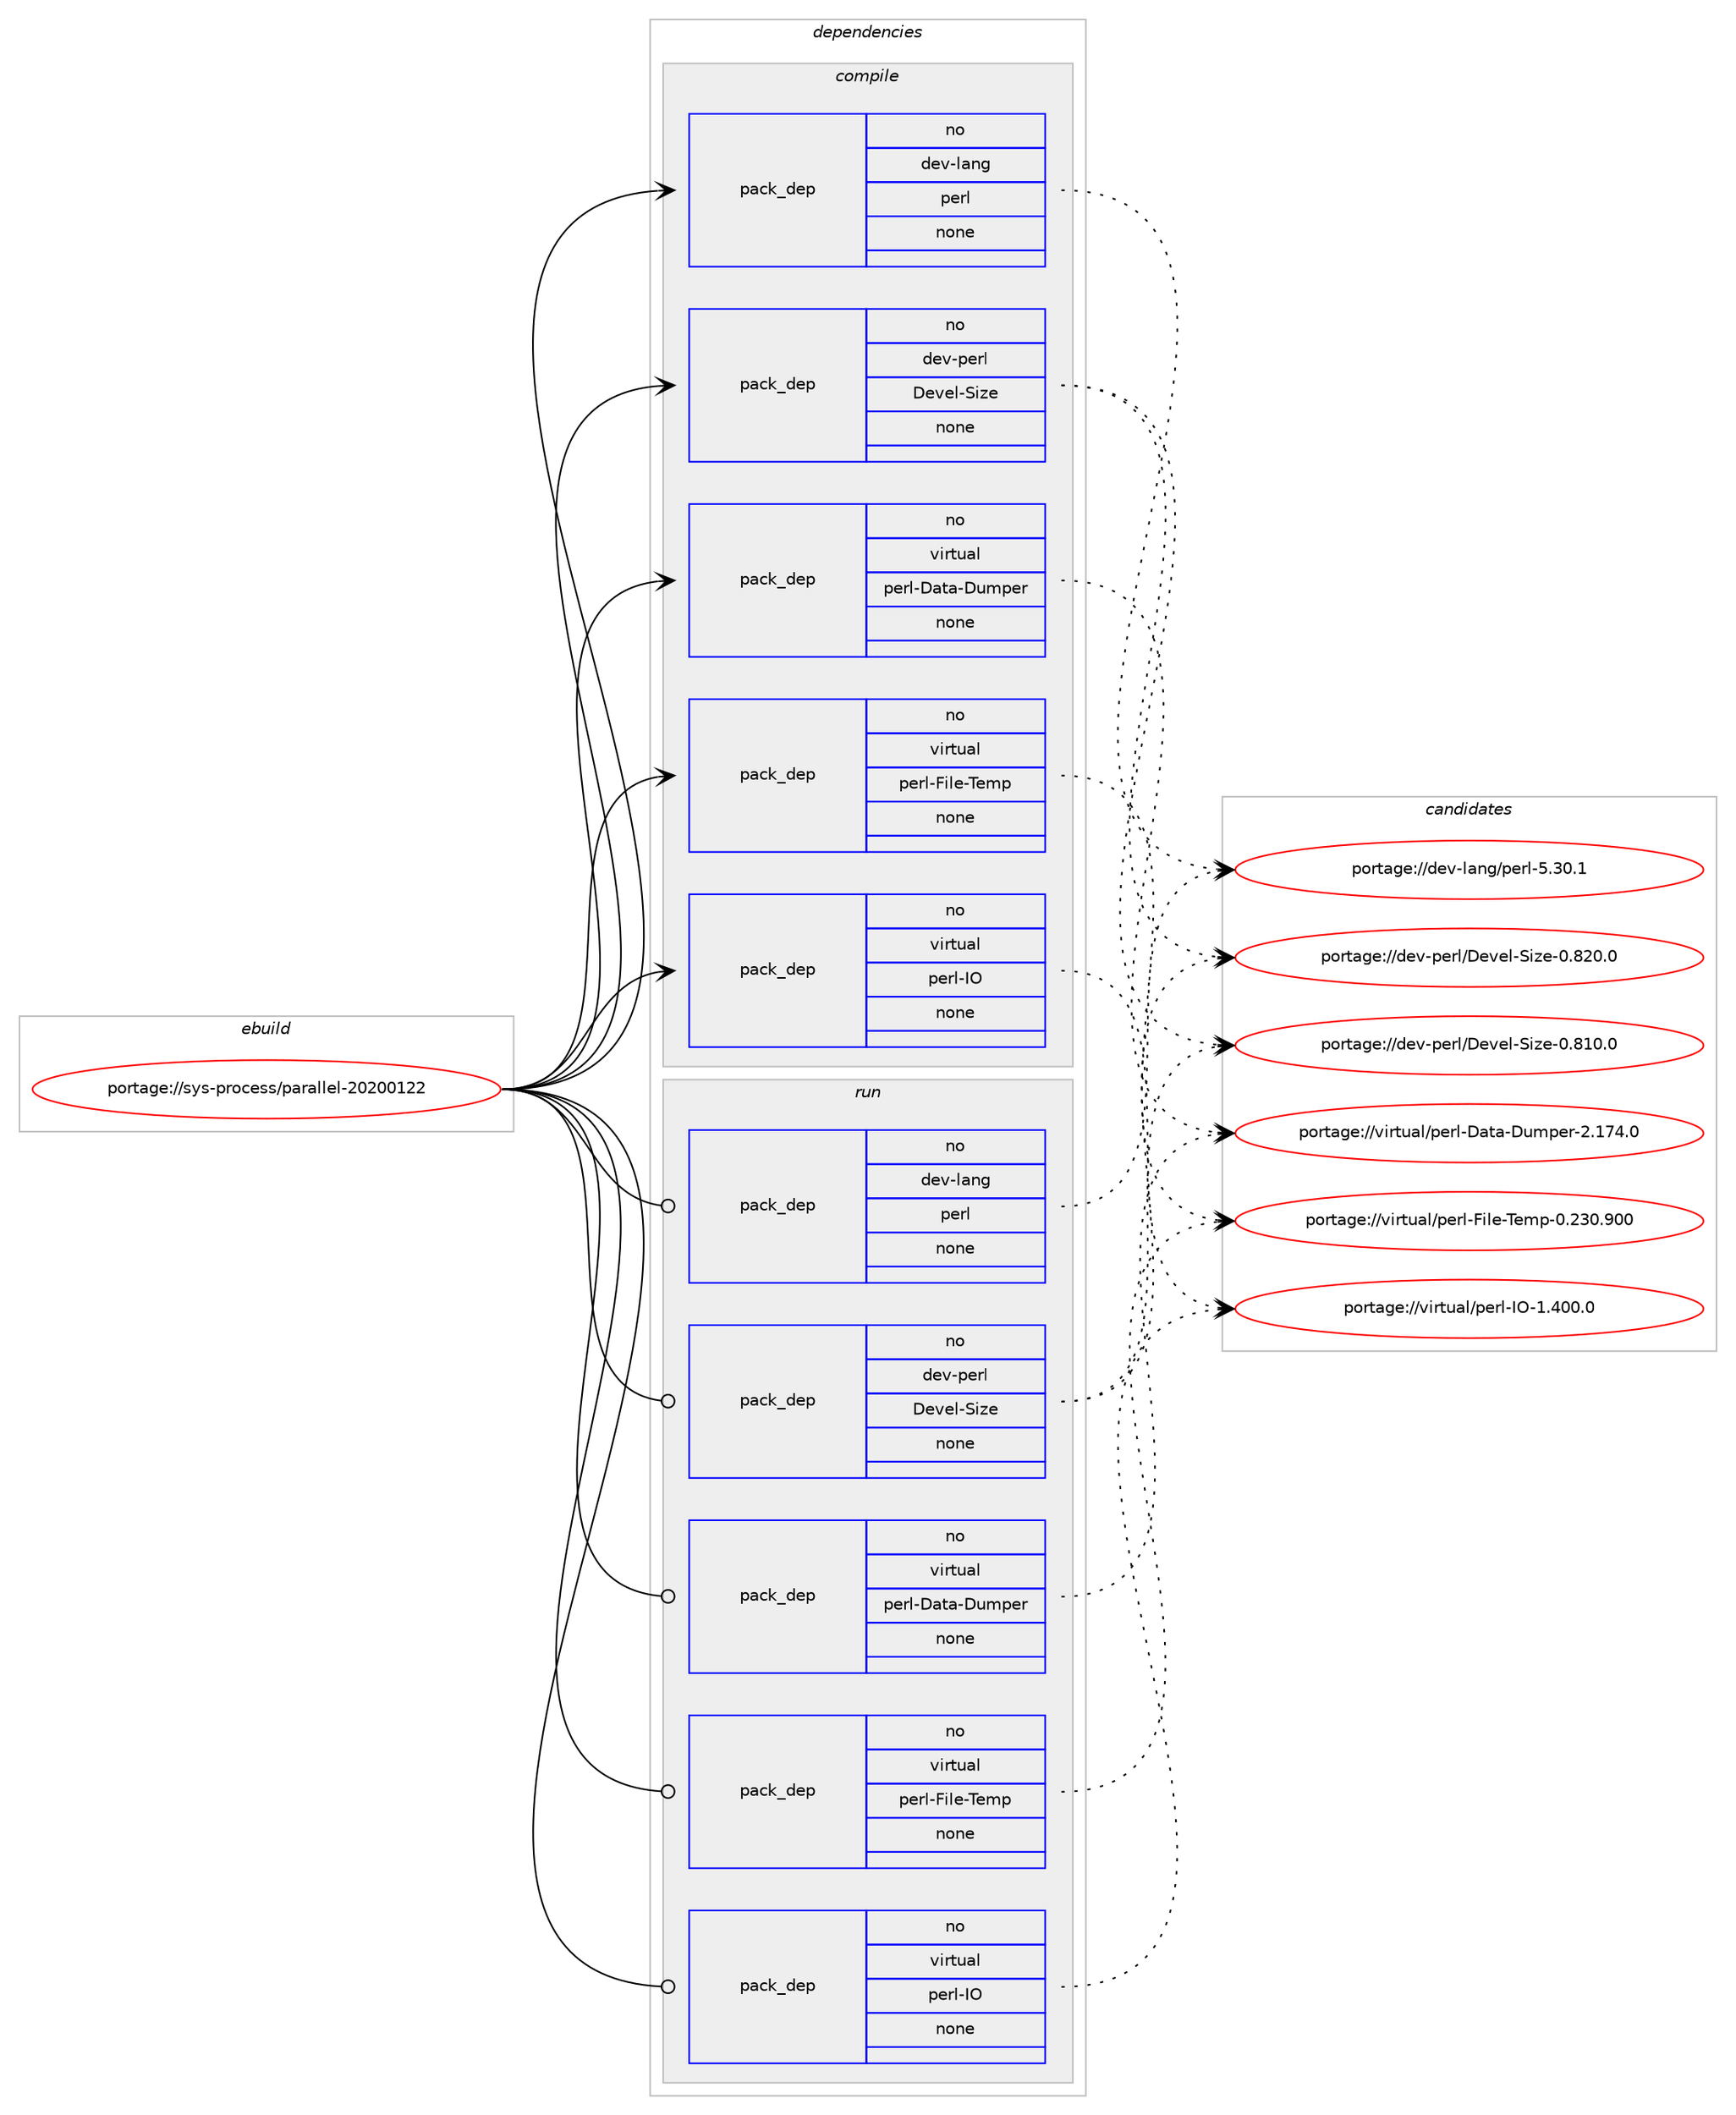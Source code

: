 digraph prolog {

# *************
# Graph options
# *************

newrank=true;
concentrate=true;
compound=true;
graph [rankdir=LR,fontname=Helvetica,fontsize=10,ranksep=1.5];#, ranksep=2.5, nodesep=0.2];
edge  [arrowhead=vee];
node  [fontname=Helvetica,fontsize=10];

# **********
# The ebuild
# **********

subgraph cluster_leftcol {
color=gray;
rank=same;
label=<<i>ebuild</i>>;
id [label="portage://sys-process/parallel-20200122", color=red, width=4, href="../sys-process/parallel-20200122.svg"];
}

# ****************
# The dependencies
# ****************

subgraph cluster_midcol {
color=gray;
label=<<i>dependencies</i>>;
subgraph cluster_compile {
fillcolor="#eeeeee";
style=filled;
label=<<i>compile</i>>;
subgraph pack17814 {
dependency21541 [label=<<TABLE BORDER="0" CELLBORDER="1" CELLSPACING="0" CELLPADDING="4" WIDTH="220"><TR><TD ROWSPAN="6" CELLPADDING="30">pack_dep</TD></TR><TR><TD WIDTH="110">no</TD></TR><TR><TD>dev-lang</TD></TR><TR><TD>perl</TD></TR><TR><TD>none</TD></TR><TR><TD></TD></TR></TABLE>>, shape=none, color=blue];
}
id:e -> dependency21541:w [weight=20,style="solid",arrowhead="vee"];
subgraph pack17815 {
dependency21542 [label=<<TABLE BORDER="0" CELLBORDER="1" CELLSPACING="0" CELLPADDING="4" WIDTH="220"><TR><TD ROWSPAN="6" CELLPADDING="30">pack_dep</TD></TR><TR><TD WIDTH="110">no</TD></TR><TR><TD>dev-perl</TD></TR><TR><TD>Devel-Size</TD></TR><TR><TD>none</TD></TR><TR><TD></TD></TR></TABLE>>, shape=none, color=blue];
}
id:e -> dependency21542:w [weight=20,style="solid",arrowhead="vee"];
subgraph pack17816 {
dependency21543 [label=<<TABLE BORDER="0" CELLBORDER="1" CELLSPACING="0" CELLPADDING="4" WIDTH="220"><TR><TD ROWSPAN="6" CELLPADDING="30">pack_dep</TD></TR><TR><TD WIDTH="110">no</TD></TR><TR><TD>virtual</TD></TR><TR><TD>perl-Data-Dumper</TD></TR><TR><TD>none</TD></TR><TR><TD></TD></TR></TABLE>>, shape=none, color=blue];
}
id:e -> dependency21543:w [weight=20,style="solid",arrowhead="vee"];
subgraph pack17817 {
dependency21544 [label=<<TABLE BORDER="0" CELLBORDER="1" CELLSPACING="0" CELLPADDING="4" WIDTH="220"><TR><TD ROWSPAN="6" CELLPADDING="30">pack_dep</TD></TR><TR><TD WIDTH="110">no</TD></TR><TR><TD>virtual</TD></TR><TR><TD>perl-File-Temp</TD></TR><TR><TD>none</TD></TR><TR><TD></TD></TR></TABLE>>, shape=none, color=blue];
}
id:e -> dependency21544:w [weight=20,style="solid",arrowhead="vee"];
subgraph pack17818 {
dependency21545 [label=<<TABLE BORDER="0" CELLBORDER="1" CELLSPACING="0" CELLPADDING="4" WIDTH="220"><TR><TD ROWSPAN="6" CELLPADDING="30">pack_dep</TD></TR><TR><TD WIDTH="110">no</TD></TR><TR><TD>virtual</TD></TR><TR><TD>perl-IO</TD></TR><TR><TD>none</TD></TR><TR><TD></TD></TR></TABLE>>, shape=none, color=blue];
}
id:e -> dependency21545:w [weight=20,style="solid",arrowhead="vee"];
}
subgraph cluster_compileandrun {
fillcolor="#eeeeee";
style=filled;
label=<<i>compile and run</i>>;
}
subgraph cluster_run {
fillcolor="#eeeeee";
style=filled;
label=<<i>run</i>>;
subgraph pack17819 {
dependency21546 [label=<<TABLE BORDER="0" CELLBORDER="1" CELLSPACING="0" CELLPADDING="4" WIDTH="220"><TR><TD ROWSPAN="6" CELLPADDING="30">pack_dep</TD></TR><TR><TD WIDTH="110">no</TD></TR><TR><TD>dev-lang</TD></TR><TR><TD>perl</TD></TR><TR><TD>none</TD></TR><TR><TD></TD></TR></TABLE>>, shape=none, color=blue];
}
id:e -> dependency21546:w [weight=20,style="solid",arrowhead="odot"];
subgraph pack17820 {
dependency21547 [label=<<TABLE BORDER="0" CELLBORDER="1" CELLSPACING="0" CELLPADDING="4" WIDTH="220"><TR><TD ROWSPAN="6" CELLPADDING="30">pack_dep</TD></TR><TR><TD WIDTH="110">no</TD></TR><TR><TD>dev-perl</TD></TR><TR><TD>Devel-Size</TD></TR><TR><TD>none</TD></TR><TR><TD></TD></TR></TABLE>>, shape=none, color=blue];
}
id:e -> dependency21547:w [weight=20,style="solid",arrowhead="odot"];
subgraph pack17821 {
dependency21548 [label=<<TABLE BORDER="0" CELLBORDER="1" CELLSPACING="0" CELLPADDING="4" WIDTH="220"><TR><TD ROWSPAN="6" CELLPADDING="30">pack_dep</TD></TR><TR><TD WIDTH="110">no</TD></TR><TR><TD>virtual</TD></TR><TR><TD>perl-Data-Dumper</TD></TR><TR><TD>none</TD></TR><TR><TD></TD></TR></TABLE>>, shape=none, color=blue];
}
id:e -> dependency21548:w [weight=20,style="solid",arrowhead="odot"];
subgraph pack17822 {
dependency21549 [label=<<TABLE BORDER="0" CELLBORDER="1" CELLSPACING="0" CELLPADDING="4" WIDTH="220"><TR><TD ROWSPAN="6" CELLPADDING="30">pack_dep</TD></TR><TR><TD WIDTH="110">no</TD></TR><TR><TD>virtual</TD></TR><TR><TD>perl-File-Temp</TD></TR><TR><TD>none</TD></TR><TR><TD></TD></TR></TABLE>>, shape=none, color=blue];
}
id:e -> dependency21549:w [weight=20,style="solid",arrowhead="odot"];
subgraph pack17823 {
dependency21550 [label=<<TABLE BORDER="0" CELLBORDER="1" CELLSPACING="0" CELLPADDING="4" WIDTH="220"><TR><TD ROWSPAN="6" CELLPADDING="30">pack_dep</TD></TR><TR><TD WIDTH="110">no</TD></TR><TR><TD>virtual</TD></TR><TR><TD>perl-IO</TD></TR><TR><TD>none</TD></TR><TR><TD></TD></TR></TABLE>>, shape=none, color=blue];
}
id:e -> dependency21550:w [weight=20,style="solid",arrowhead="odot"];
}
}

# **************
# The candidates
# **************

subgraph cluster_choices {
rank=same;
color=gray;
label=<<i>candidates</i>>;

subgraph choice17814 {
color=black;
nodesep=1;
choice10010111845108971101034711210111410845534651484649 [label="portage://dev-lang/perl-5.30.1", color=red, width=4,href="../dev-lang/perl-5.30.1.svg"];
dependency21541:e -> choice10010111845108971101034711210111410845534651484649:w [style=dotted,weight="100"];
}
subgraph choice17815 {
color=black;
nodesep=1;
choice10010111845112101114108476810111810110845831051221014548465650484648 [label="portage://dev-perl/Devel-Size-0.820.0", color=red, width=4,href="../dev-perl/Devel-Size-0.820.0.svg"];
choice10010111845112101114108476810111810110845831051221014548465649484648 [label="portage://dev-perl/Devel-Size-0.810.0", color=red, width=4,href="../dev-perl/Devel-Size-0.810.0.svg"];
dependency21542:e -> choice10010111845112101114108476810111810110845831051221014548465650484648:w [style=dotted,weight="100"];
dependency21542:e -> choice10010111845112101114108476810111810110845831051221014548465649484648:w [style=dotted,weight="100"];
}
subgraph choice17816 {
color=black;
nodesep=1;
choice11810511411611797108471121011141084568971169745681171091121011144550464955524648 [label="portage://virtual/perl-Data-Dumper-2.174.0", color=red, width=4,href="../virtual/perl-Data-Dumper-2.174.0.svg"];
dependency21543:e -> choice11810511411611797108471121011141084568971169745681171091121011144550464955524648:w [style=dotted,weight="100"];
}
subgraph choice17817 {
color=black;
nodesep=1;
choice11810511411611797108471121011141084570105108101458410110911245484650514846574848 [label="portage://virtual/perl-File-Temp-0.230.900", color=red, width=4,href="../virtual/perl-File-Temp-0.230.900.svg"];
dependency21544:e -> choice11810511411611797108471121011141084570105108101458410110911245484650514846574848:w [style=dotted,weight="100"];
}
subgraph choice17818 {
color=black;
nodesep=1;
choice11810511411611797108471121011141084573794549465248484648 [label="portage://virtual/perl-IO-1.400.0", color=red, width=4,href="../virtual/perl-IO-1.400.0.svg"];
dependency21545:e -> choice11810511411611797108471121011141084573794549465248484648:w [style=dotted,weight="100"];
}
subgraph choice17819 {
color=black;
nodesep=1;
choice10010111845108971101034711210111410845534651484649 [label="portage://dev-lang/perl-5.30.1", color=red, width=4,href="../dev-lang/perl-5.30.1.svg"];
dependency21546:e -> choice10010111845108971101034711210111410845534651484649:w [style=dotted,weight="100"];
}
subgraph choice17820 {
color=black;
nodesep=1;
choice10010111845112101114108476810111810110845831051221014548465650484648 [label="portage://dev-perl/Devel-Size-0.820.0", color=red, width=4,href="../dev-perl/Devel-Size-0.820.0.svg"];
choice10010111845112101114108476810111810110845831051221014548465649484648 [label="portage://dev-perl/Devel-Size-0.810.0", color=red, width=4,href="../dev-perl/Devel-Size-0.810.0.svg"];
dependency21547:e -> choice10010111845112101114108476810111810110845831051221014548465650484648:w [style=dotted,weight="100"];
dependency21547:e -> choice10010111845112101114108476810111810110845831051221014548465649484648:w [style=dotted,weight="100"];
}
subgraph choice17821 {
color=black;
nodesep=1;
choice11810511411611797108471121011141084568971169745681171091121011144550464955524648 [label="portage://virtual/perl-Data-Dumper-2.174.0", color=red, width=4,href="../virtual/perl-Data-Dumper-2.174.0.svg"];
dependency21548:e -> choice11810511411611797108471121011141084568971169745681171091121011144550464955524648:w [style=dotted,weight="100"];
}
subgraph choice17822 {
color=black;
nodesep=1;
choice11810511411611797108471121011141084570105108101458410110911245484650514846574848 [label="portage://virtual/perl-File-Temp-0.230.900", color=red, width=4,href="../virtual/perl-File-Temp-0.230.900.svg"];
dependency21549:e -> choice11810511411611797108471121011141084570105108101458410110911245484650514846574848:w [style=dotted,weight="100"];
}
subgraph choice17823 {
color=black;
nodesep=1;
choice11810511411611797108471121011141084573794549465248484648 [label="portage://virtual/perl-IO-1.400.0", color=red, width=4,href="../virtual/perl-IO-1.400.0.svg"];
dependency21550:e -> choice11810511411611797108471121011141084573794549465248484648:w [style=dotted,weight="100"];
}
}

}
